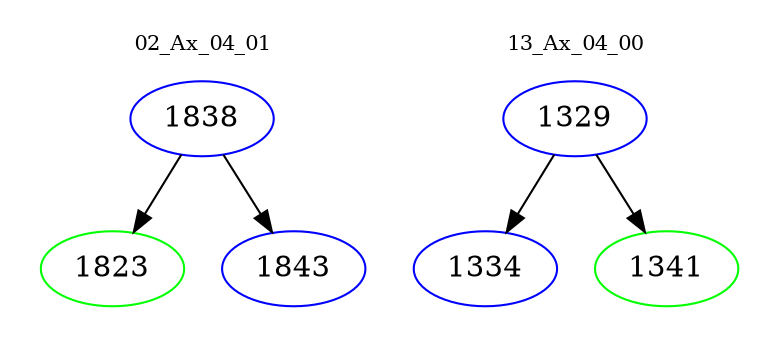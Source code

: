 digraph{
subgraph cluster_0 {
color = white
label = "02_Ax_04_01";
fontsize=10;
T0_1838 [label="1838", color="blue"]
T0_1838 -> T0_1823 [color="black"]
T0_1823 [label="1823", color="green"]
T0_1838 -> T0_1843 [color="black"]
T0_1843 [label="1843", color="blue"]
}
subgraph cluster_1 {
color = white
label = "13_Ax_04_00";
fontsize=10;
T1_1329 [label="1329", color="blue"]
T1_1329 -> T1_1334 [color="black"]
T1_1334 [label="1334", color="blue"]
T1_1329 -> T1_1341 [color="black"]
T1_1341 [label="1341", color="green"]
}
}
